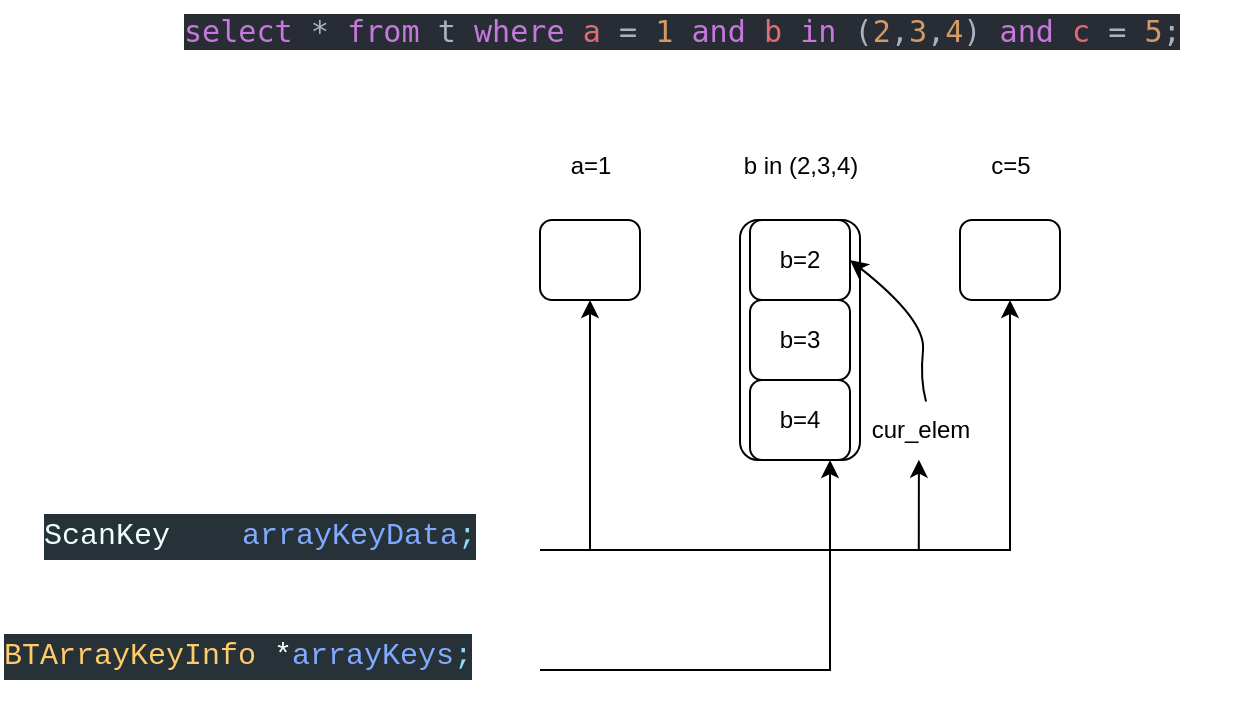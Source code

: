 <mxfile version="24.8.4">
  <diagram name="第 1 页" id="S4Xy3tgr40OadNr77AqV">
    <mxGraphModel dx="586" dy="345" grid="1" gridSize="10" guides="1" tooltips="1" connect="1" arrows="1" fold="1" page="1" pageScale="1" pageWidth="1654" pageHeight="2336" math="0" shadow="0">
      <root>
        <mxCell id="0" />
        <mxCell id="1" parent="0" />
        <mxCell id="23j-Q-1j1XiANC5UYKGw-1" value="" style="rounded=1;whiteSpace=wrap;html=1;" parent="1" vertex="1">
          <mxGeometry x="760" y="370" width="60" height="120" as="geometry" />
        </mxCell>
        <mxCell id="23j-Q-1j1XiANC5UYKGw-2" value="" style="rounded=1;whiteSpace=wrap;html=1;" parent="1" vertex="1">
          <mxGeometry x="660" y="370" width="50" height="40" as="geometry" />
        </mxCell>
        <mxCell id="23j-Q-1j1XiANC5UYKGw-3" value="" style="rounded=1;whiteSpace=wrap;html=1;" parent="1" vertex="1">
          <mxGeometry x="870" y="370" width="50" height="40" as="geometry" />
        </mxCell>
        <mxCell id="NG7R_BCISOucrDcXj0-j-2" value="&lt;div style=&quot;background-color:#282c34;color:#abb2bf;font-family:&#39;JetBrains Mono&#39;,monospace;font-size:11.3pt;white-space:pre;&quot;&gt;&lt;span style=&quot;color:#c678dd;&quot;&gt;select &lt;/span&gt;* &lt;span style=&quot;color:#c678dd;&quot;&gt;from &lt;/span&gt;t &lt;span style=&quot;color:#c678dd;&quot;&gt;where &lt;/span&gt;&lt;span style=&quot;color:#e06c75;&quot;&gt;a &lt;/span&gt;= &lt;span style=&quot;color:#d19a66;&quot;&gt;1 &lt;/span&gt;&lt;span style=&quot;color:#c678dd;&quot;&gt;and &lt;/span&gt;&lt;span style=&quot;color:#e06c75;&quot;&gt;b &lt;/span&gt;&lt;span style=&quot;color:#c678dd;&quot;&gt;in &lt;/span&gt;(&lt;span style=&quot;color:#d19a66;&quot;&gt;2&lt;/span&gt;,&lt;span style=&quot;color:#d19a66;&quot;&gt;3&lt;/span&gt;,&lt;span style=&quot;color:#d19a66;&quot;&gt;4&lt;/span&gt;) &lt;span style=&quot;color:#c678dd;&quot;&gt;and &lt;/span&gt;&lt;span style=&quot;color:#e06c75;&quot;&gt;c &lt;/span&gt;= &lt;span style=&quot;color:#d19a66;&quot;&gt;5&lt;/span&gt;;&lt;/div&gt;" style="text;whiteSpace=wrap;html=1;" vertex="1" parent="1">
          <mxGeometry x="480" y="260" width="530" height="40" as="geometry" />
        </mxCell>
        <mxCell id="NG7R_BCISOucrDcXj0-j-3" value="a=1" style="text;html=1;align=center;verticalAlign=middle;resizable=0;points=[];autosize=1;strokeColor=none;fillColor=none;" vertex="1" parent="1">
          <mxGeometry x="665" y="328" width="40" height="30" as="geometry" />
        </mxCell>
        <mxCell id="NG7R_BCISOucrDcXj0-j-4" value="b in (2,3,4)" style="text;html=1;align=center;verticalAlign=middle;resizable=0;points=[];autosize=1;strokeColor=none;fillColor=none;" vertex="1" parent="1">
          <mxGeometry x="750" y="328" width="80" height="30" as="geometry" />
        </mxCell>
        <mxCell id="NG7R_BCISOucrDcXj0-j-5" value="c=5" style="text;html=1;align=center;verticalAlign=middle;resizable=0;points=[];autosize=1;strokeColor=none;fillColor=none;" vertex="1" parent="1">
          <mxGeometry x="875" y="328" width="40" height="30" as="geometry" />
        </mxCell>
        <mxCell id="NG7R_BCISOucrDcXj0-j-17" style="edgeStyle=orthogonalEdgeStyle;rounded=0;orthogonalLoop=1;jettySize=auto;html=1;exitX=1;exitY=0.5;exitDx=0;exitDy=0;entryX=0.75;entryY=1;entryDx=0;entryDy=0;" edge="1" parent="1" source="NG7R_BCISOucrDcXj0-j-6" target="23j-Q-1j1XiANC5UYKGw-1">
          <mxGeometry relative="1" as="geometry" />
        </mxCell>
        <mxCell id="NG7R_BCISOucrDcXj0-j-6" value="&lt;div style=&quot;color: #d4d4d4;background-color: #263238;font-family: &#39;JetBrains Mono&#39;, Menlo, Monaco, &#39;Courier New&#39;, monospace;font-weight: normal;font-size: 15px;line-height: 23px;white-space: pre;&quot;&gt;&lt;div&gt;&lt;span style=&quot;color: #ffcb6b;&quot;&gt;BTArrayKeyInfo&lt;/span&gt;&lt;span style=&quot;color: #eeffff;&quot;&gt; *&lt;/span&gt;&lt;span style=&quot;color: #82aaff;&quot;&gt;arrayKeys&lt;/span&gt;&lt;span style=&quot;color: #89ddf3;&quot;&gt;;&lt;/span&gt;&lt;/div&gt;&lt;/div&gt;" style="text;whiteSpace=wrap;html=1;" vertex="1" parent="1">
          <mxGeometry x="390" y="570" width="270" height="50" as="geometry" />
        </mxCell>
        <mxCell id="NG7R_BCISOucrDcXj0-j-12" style="edgeStyle=orthogonalEdgeStyle;rounded=0;orthogonalLoop=1;jettySize=auto;html=1;exitX=1;exitY=0.5;exitDx=0;exitDy=0;entryX=0.5;entryY=1;entryDx=0;entryDy=0;" edge="1" parent="1" source="NG7R_BCISOucrDcXj0-j-11" target="23j-Q-1j1XiANC5UYKGw-2">
          <mxGeometry relative="1" as="geometry" />
        </mxCell>
        <mxCell id="NG7R_BCISOucrDcXj0-j-15" style="edgeStyle=orthogonalEdgeStyle;rounded=0;orthogonalLoop=1;jettySize=auto;html=1;exitX=1;exitY=0.5;exitDx=0;exitDy=0;entryX=0.492;entryY=0.995;entryDx=0;entryDy=0;entryPerimeter=0;" edge="1" parent="1" source="NG7R_BCISOucrDcXj0-j-11" target="NG7R_BCISOucrDcXj0-j-24">
          <mxGeometry relative="1" as="geometry" />
        </mxCell>
        <mxCell id="NG7R_BCISOucrDcXj0-j-16" style="edgeStyle=orthogonalEdgeStyle;rounded=0;orthogonalLoop=1;jettySize=auto;html=1;exitX=1;exitY=0.5;exitDx=0;exitDy=0;entryX=0.5;entryY=1;entryDx=0;entryDy=0;" edge="1" parent="1" source="NG7R_BCISOucrDcXj0-j-11" target="23j-Q-1j1XiANC5UYKGw-3">
          <mxGeometry relative="1" as="geometry" />
        </mxCell>
        <mxCell id="NG7R_BCISOucrDcXj0-j-11" value="&lt;div style=&quot;color: #d4d4d4;background-color: #263238;font-family: &#39;JetBrains Mono&#39;, Menlo, Monaco, &#39;Courier New&#39;, monospace;font-weight: normal;font-size: 15px;line-height: 23px;white-space: pre;&quot;&gt;&lt;div&gt;&lt;span style=&quot;color: #eeffff;&quot;&gt;ScanKey    &lt;/span&gt;&lt;span style=&quot;color: #82aaff;&quot;&gt;arrayKeyData&lt;/span&gt;&lt;span style=&quot;color: #89ddf3;&quot;&gt;;&lt;/span&gt;&lt;/div&gt;&lt;/div&gt;" style="text;whiteSpace=wrap;html=1;" vertex="1" parent="1">
          <mxGeometry x="410" y="510" width="250" height="50" as="geometry" />
        </mxCell>
        <mxCell id="NG7R_BCISOucrDcXj0-j-18" value="b=2" style="rounded=1;whiteSpace=wrap;html=1;" vertex="1" parent="1">
          <mxGeometry x="765" y="370" width="50" height="40" as="geometry" />
        </mxCell>
        <mxCell id="NG7R_BCISOucrDcXj0-j-19" value="b=3" style="rounded=1;whiteSpace=wrap;html=1;" vertex="1" parent="1">
          <mxGeometry x="765" y="410" width="50" height="40" as="geometry" />
        </mxCell>
        <mxCell id="NG7R_BCISOucrDcXj0-j-20" value="b=4" style="rounded=1;whiteSpace=wrap;html=1;" vertex="1" parent="1">
          <mxGeometry x="765" y="450" width="50" height="40" as="geometry" />
        </mxCell>
        <mxCell id="NG7R_BCISOucrDcXj0-j-24" value="cur_elem" style="text;html=1;align=center;verticalAlign=middle;resizable=0;points=[];autosize=1;strokeColor=none;fillColor=none;" vertex="1" parent="1">
          <mxGeometry x="815" y="460" width="70" height="30" as="geometry" />
        </mxCell>
        <mxCell id="NG7R_BCISOucrDcXj0-j-26" value="" style="curved=1;endArrow=classic;html=1;rounded=0;exitX=0.543;exitY=0.024;exitDx=0;exitDy=0;exitPerimeter=0;entryX=1;entryY=0.5;entryDx=0;entryDy=0;" edge="1" parent="1" source="NG7R_BCISOucrDcXj0-j-24" target="NG7R_BCISOucrDcXj0-j-18">
          <mxGeometry width="50" height="50" relative="1" as="geometry">
            <mxPoint x="950" y="470" as="sourcePoint" />
            <mxPoint x="1000" y="420" as="targetPoint" />
            <Array as="points">
              <mxPoint x="850" y="450" />
              <mxPoint x="853" y="420" />
            </Array>
          </mxGeometry>
        </mxCell>
      </root>
    </mxGraphModel>
  </diagram>
</mxfile>
